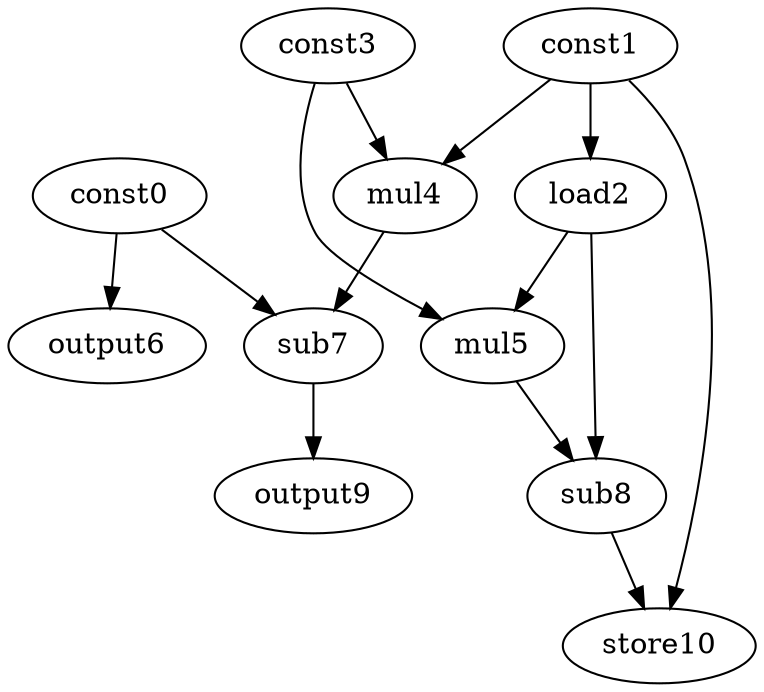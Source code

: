 digraph G { 
const0[opcode=const]; 
const1[opcode=const]; 
load2[opcode=load]; 
const3[opcode=const]; 
mul4[opcode=mul]; 
mul5[opcode=mul]; 
output6[opcode=output]; 
sub7[opcode=sub]; 
sub8[opcode=sub]; 
output9[opcode=output]; 
store10[opcode=store]; 
const1->load2[operand=0];
const1->mul4[operand=0];
const3->mul4[operand=1];
const0->output6[operand=0];
load2->mul5[operand=0];
const3->mul5[operand=1];
const0->sub7[operand=0];
mul4->sub7[operand=1];
load2->sub8[operand=0];
mul5->sub8[operand=1];
sub7->output9[operand=0];
sub8->store10[operand=0];
const1->store10[operand=1];
}
